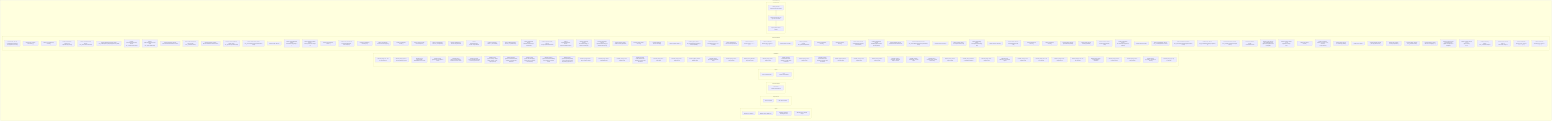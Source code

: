 flowchart TB
    subgraph Imports["Imports"]
        I1["IMPORT: fs, FROM: fs"]
        I2["IMPORT: path, FROM: path"]
        I3["IMPORT: gpt-tokens, FROM: gpt-tokens"]
        I4["IMPORT: fuse.js, FROM: fuse.js"]
    end
    subgraph Dependencies["Dependencies"]
        D1["DEP: File system"]
        D2["DEP: Path resolution"]
    end
    subgraph FunctionsDefined["Functions Defined"]
        FU1["FUNCTION: createContextGatherer"]
    end
    subgraph Exports["Exports"]
        E1["EXP: ContextGatherer"]
        E2["EXP: createContextGatherer"]
    end
    subgraph Parameters["Parameters"]
        P1["PARAM: {string} text - Text to count tokens for"]
        P2["PARAM: {Object} options - Context gathering options"]
        P3["PARAM: {Array<string>} [options.tasks] - Task/subtask IDs to include"]
        P4["PARAM: {Array<string>} [options.files] - File paths to include"]
        P5["PARAM: {string} [options.customContext] - Additional custom context"]
        P6["PARAM: {boolean} [options.includeProjectTree] - Include project file tree"]
        P7["PARAM: {string} [options.format] - Output format: 'research', 'chat', 'system-prompt'"]
        P8["PARAM: {boolean} [options.includeTokenCounts] - Whether to include token breakdown"]
        P9["PARAM: {string} [options.semanticQuery] - A query string for semantic task searching."]
        P10["PARAM: {number} [options.maxSemanticResults] - Max number of semantic results."]
        P11["PARAM: {Array<number>} [options.dependencyTasks] - Array of task IDs to build dependency graphs from."]
        P12["PARAM: {Array<string>} taskIds - Array of task ID strings"]
        P13["PARAM: {Array<string>} taskIds - Task/subtask IDs"]
        P14["PARAM: {string} format - Output format"]
        P15["PARAM: {boolean} includeTokenCounts - Whether to include token breakdown"]
        P16["PARAM: {Object} task - Task object"]
        P17["PARAM: {string} format - Output format"]
        P18["PARAM: {Object} subtask - Subtask object"]
        P19["PARAM: {Object} parentTask - Parent task object"]
        P20["PARAM: {string} format - Output format"]
        P21["PARAM: {Array<string>} filePaths - File paths to read"]
        P22["PARAM: {string} format - Output format"]
        P23["PARAM: {boolean} includeTokenCounts - Whether to include token breakdown"]
        P24["PARAM: {string} format - Output format"]
        P25["PARAM: {boolean} includeTokenCounts - Whether to include token breakdown"]
        P26["PARAM: {Object} fileData - File data object"]
        P27["PARAM: {string} format - Output format"]
        P28["PARAM: {string} dirPath - Directory path"]
        P29["PARAM: {number} maxDepth - Maximum depth to traverse"]
        P30["PARAM: {number} currentDepth - Current depth"]
        P31["PARAM: {string} customContext - Custom context string"]
        P32["PARAM: {string} format - Output format"]
        P33["PARAM: {Array<string>} taskItems - Formatted task items"]
        P34["PARAM: {string} format - Output format"]
        P35["PARAM: {Array<Object>} fileContents - File content objects"]
        P36["PARAM: {string} format - Output format"]
        P37["PARAM: {Object} tree - File tree structure"]
        P38["PARAM: {string} format - Output format"]
        P39["PARAM: {Object} tree - File tree structure"]
        P40["PARAM: {string} prefix - Current prefix for indentation"]
        P41["PARAM: {Array<string>} sections - Context sections"]
        P42["PARAM: {string} format - Output format"]
        P43["PARAM: {string} projectRoot - Project root directory"]
        P44["PARAM: {string} tag - Tag for the task"]
    end
    subgraph Constants["Const Declarations"]
        C1["CONST: data, VALUE: readJSON(this.tasksPath, this.projectRoot, this.tag)"]
        C2["CONST: tasks, VALUE: data?.tasks || []"]
        C3["CONST: contextSections, VALUE: []"]
        C4["CONST: finalTaskIds, VALUE: new Set(tasks.map(String))"]
        C5["CONST: semanticResults, VALUE: this._performSemanticSearch("]
        C6["CONST: dependencyResults, VALUE: this._buildDependencyGraphs(dependencyTasks)"]
        C7["CONST: formattedCustomContext, VALUE: this._formatCustomContext("]
        C8["CONST: taskContextResult, VALUE: await this._gatherTaskContext("]
        C9["CONST: taskTokens, VALUE: taskContextResult.breakdown.reduce("]
        C10["CONST: fileContextResult, VALUE: await this._gatherFileContext("]
        C11["CONST: fileTokens, VALUE: fileContextResult.breakdown.reduce("]
        C12["CONST: treeContextResult, VALUE: await this._gatherProjectTreeContext("]
        C13["CONST: finalContext, VALUE: this._joinContextSections(contextSections, format)"]
        C14["CONST: result, VALUE: {"]
        C15["CONST: searchableTasks, VALUE: this.allTasks.map((task) => {"]
        C16["CONST: dependencyTitles, VALUE: task.dependencies?.length > 0"]
        C17["CONST: searchOptions, VALUE: {"]
        C18["CONST: fuse, VALUE: new Fuse(searchableTasks, searchOptions)"]
        C19["CONST: promptWords, VALUE: query"]
        C20["CONST: fuzzyResults, VALUE: fuse.search(query)"]
        C21["CONST: wordResults, VALUE: []"]
        C22["CONST: results, VALUE: fuse.search(word)"]
        C23["CONST: mergedResults, VALUE: [...fuzzyResults]"]
        C24["CONST: highRelevance, VALUE: mergedResults"]
        C25["CONST: mediumRelevance, VALUE: mergedResults"]
        C26["CONST: recentTasks, VALUE: [...this.allTasks]"]
        C27["CONST: allRelevantTasks, VALUE: [...highRelevance]"]
        C28["CONST: finalResults, VALUE: allRelevantTasks.slice(0, maxResults)"]
        C29["CONST: dependentTasks, VALUE: Array.from(allRelatedTaskIds)"]
        C30["CONST: uniqueDetailedTasks, VALUE: dependentTasks.slice(0, 8)"]
        C31["CONST: directDeps, VALUE: this.allTasks.filter((t) => taskIds.includes(t.id))"]
        C32["CONST: indirectDeps, VALUE: dependentTasks.filter((t) => !taskIds.includes(t.id))"]
        C33["CONST: isDirect, VALUE: taskIds.includes(depTask.id)"]
        C34["CONST: visited, VALUE: new Set()"]
        C35["CONST: depthMap, VALUE: new Map()"]
        C36["CONST: graphs, VALUE: []"]
        C37["CONST: graph, VALUE: this._buildDependencyGraph(id, visited, depthMap)"]
        C38["CONST: task, VALUE: this.allTasks.find((t) => t.id === taskId)"]
        C39["CONST: dependencies, VALUE: task.dependencies"]
        C40["CONST: connector, VALUE: isLast ? '└── ' : '├── '"]
        C41["CONST: childPrefix, VALUE: prefix + (isLast ? '    ' : '│   ')"]
        C42["CONST: parsed, VALUE: []"]
        C43["CONST: parsedIds, VALUE: this._parseTaskIds(taskIds)"]
        C44["CONST: contextItems, VALUE: []"]
        C45["CONST: breakdown, VALUE: []"]
        C46["CONST: result, VALUE: findTaskById(this.allTasks, parsed.taskId)"]
        C47["CONST: parentResult, VALUE: findTaskById(this.allTasks, parsed.parentId)"]
        C48["CONST: subtask, VALUE: parentResult.task.subtasks.find("]
        C49["CONST: finalContext, VALUE: this._formatTaskContextSection(contextItems, format)"]
        C50["CONST: sections, VALUE: []"]
        C51["CONST: details, VALUE: truncate(task.details, 500)"]
        C52["CONST: testStrategy, VALUE: truncate(task.testStrategy, 300)"]
        C53["CONST: sections, VALUE: []"]
        C54["CONST: details, VALUE: truncate(subtask.details, 500)"]
        C55["CONST: fileContents, VALUE: []"]
        C56["CONST: breakdown, VALUE: []"]
        C57["CONST: fullPath, VALUE: path.isAbsolute(filePath)"]
        C58["CONST: stats, VALUE: fs.statSync(fullPath)"]
        C59["CONST: content, VALUE: fs.readFileSync(fullPath, 'utf-8')"]
        C60["CONST: relativePath, VALUE: path.relative(this.projectRoot, fullPath)"]
        C61["CONST: fileData, VALUE: {"]
        C62["CONST: formattedFile, VALUE: this._formatSingleFileForContext("]
        C63["CONST: finalContext, VALUE: this._formatFileContextSection(fileContents, format)"]
        C64["CONST: tree, VALUE: this._generateFileTree(this.projectRoot, 5)"]
        C65["CONST: finalContext, VALUE: this._formatProjectTreeSection(tree, format)"]
        C66["CONST: breakdown, VALUE: includeTokenCounts"]
        C67["CONST: header, VALUE: `**File: ${fileData.path}** (${Math.round(fileData.size / 1024)}KB)`"]
        C68["CONST: content, VALUE: `\\`\\`\\`\\n${fileData.content}\\n\\`\\`\\``"]
        C69["CONST: ignoreDirs, VALUE: ["]
        C70["CONST: ignoreFiles, VALUE: ['.DS_Store', '.env', '.env.local', '.env.production']"]
        C71["CONST: items, VALUE: fs.readdirSync(dirPath)"]
        C72["CONST: tree, VALUE: {"]
        C73["CONST: itemPath, VALUE: path.join(dirPath, item)"]
        C74["CONST: stats, VALUE: fs.statSync(itemPath)"]
        C75["CONST: subtree, VALUE: this._generateFileTree("]
        C76["CONST: fileItems, VALUE: fileContents.map((file) => {"]
        C77["CONST: header, VALUE: `**File: ${file.path}** (${Math.round(file.size / 1024)}KB)`"]
        C78["CONST: content, VALUE: `\\`\\`\\`\\n${file.content}\\n\\`\\`\\``"]
        C79["CONST: treeString, VALUE: this._renderFileTree(tree)"]
        C80["CONST: isLast, VALUE: index === tree.children.length - 1"]
        C81["CONST: childPrefix, VALUE: prefix + (isLast ? '└── ' : '├── ')"]
        C82["CONST: nextPrefix, VALUE: prefix + (isLast ? '    ' : '│   ')"]
    end
    subgraph ExecutionFlow["Execution Flow"]
        FL1["Identify and load dependencies and modules"]
        FL2["Define functions and core logic for this module"]
        FL3["Expose public API via exports"]
    end
    subgraph FileName["contextGatherer.js"]
        Imports
        Dependencies
        FunctionsDefined
        Exports
        Parameters
        Constants
        ExecutionFlow
    end
    FL1 --> FL2
    FL2 --> FL3